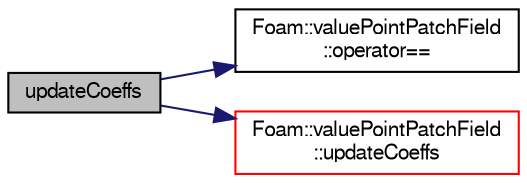 digraph "updateCoeffs"
{
  bgcolor="transparent";
  edge [fontname="FreeSans",fontsize="10",labelfontname="FreeSans",labelfontsize="10"];
  node [fontname="FreeSans",fontsize="10",shape=record];
  rankdir="LR";
  Node1 [label="updateCoeffs",height=0.2,width=0.4,color="black", fillcolor="grey75", style="filled" fontcolor="black"];
  Node1 -> Node2 [color="midnightblue",fontsize="10",style="solid",fontname="FreeSans"];
  Node2 [label="Foam::valuePointPatchField\l::operator==",height=0.2,width=0.4,color="black",URL="$a02705.html#a0039a9544331e3ecddc63d1ac14f09cf"];
  Node1 -> Node3 [color="midnightblue",fontsize="10",style="solid",fontname="FreeSans"];
  Node3 [label="Foam::valuePointPatchField\l::updateCoeffs",height=0.2,width=0.4,color="red",URL="$a02705.html#a7e24eafac629d3733181cd942d4c902f",tooltip="Update the coefficients associated with the patch field. "];
}

